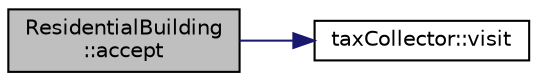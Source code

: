 digraph "ResidentialBuilding::accept"
{
 // LATEX_PDF_SIZE
  edge [fontname="Helvetica",fontsize="10",labelfontname="Helvetica",labelfontsize="10"];
  node [fontname="Helvetica",fontsize="10",shape=record];
  rankdir="LR";
  Node1 [label="ResidentialBuilding\l::accept",height=0.2,width=0.4,color="black", fillcolor="grey75", style="filled", fontcolor="black",tooltip="Accepts a taxCollector visitor to collect taxes from this building."];
  Node1 -> Node2 [color="midnightblue",fontsize="10",style="solid",fontname="Helvetica"];
  Node2 [label="taxCollector::visit",height=0.2,width=0.4,color="black", fillcolor="white", style="filled",URL="$classtaxCollector.html#aa98f1c2919031e6e4e1b9e3eb8e9ae1c",tooltip="Visit a residential building to collect taxes."];
}
